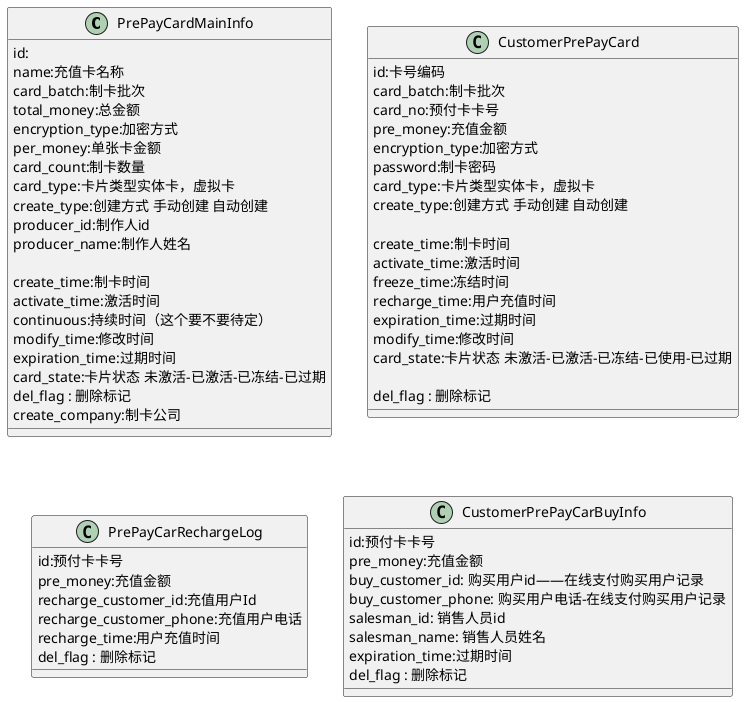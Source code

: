 @startuml 会员充值卡中心

class PrePayCardMainInfo{
        id:
        name:充值卡名称
        card_batch:制卡批次
        total_money:总金额
        encryption_type:加密方式
        per_money:单张卡金额
        card_count:制卡数量
        card_type:卡片类型实体卡，虚拟卡
        create_type:创建方式 手动创建 自动创建
        producer_id:制作人id
        producer_name:制作人姓名

        create_time:制卡时间
        activate_time:激活时间
        continuous:持续时间（这个要不要待定）
        modify_time:修改时间
        expiration_time:过期时间
        card_state:卡片状态 未激活-已激活-已冻结-已过期
        del_flag : 删除标记
        create_company:制卡公司

    }
    class CustomerPrePayCard{
        id:卡号编码
        card_batch:制卡批次
        card_no:预付卡卡号
        pre_money:充值金额
        encryption_type:加密方式
        password:制卡密码
        card_type:卡片类型实体卡，虚拟卡
        create_type:创建方式 手动创建 自动创建

        create_time:制卡时间
        activate_time:激活时间
        freeze_time:冻结时间
        recharge_time:用户充值时间
        expiration_time:过期时间
        modify_time:修改时间
        card_state:卡片状态 未激活-已激活-已冻结-已使用-已过期
        
        del_flag : 删除标记

    }

class PrePayCarRechargeLog{
        id:预付卡卡号
        pre_money:充值金额
        recharge_customer_id:充值用户Id
        recharge_customer_phone:充值用户电话
        recharge_time:用户充值时间
        del_flag : 删除标记

    }



class CustomerPrePayCarBuyInfo{
        id:预付卡卡号
        pre_money:充值金额
        buy_customer_id: 购买用户id——在线支付购买用户记录
        buy_customer_phone: 购买用户电话-在线支付购买用户记录
        salesman_id: 销售人员id
        salesman_name: 销售人员姓名
        expiration_time:过期时间
        del_flag : 删除标记

    }


@enduml